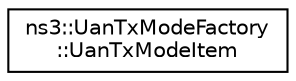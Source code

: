 digraph "Graphical Class Hierarchy"
{
 // LATEX_PDF_SIZE
  edge [fontname="Helvetica",fontsize="10",labelfontname="Helvetica",labelfontsize="10"];
  node [fontname="Helvetica",fontsize="10",shape=record];
  rankdir="LR";
  Node0 [label="ns3::UanTxModeFactory\l::UanTxModeItem",height=0.2,width=0.4,color="black", fillcolor="white", style="filled",URL="$structns3_1_1_uan_tx_mode_factory_1_1_uan_tx_mode_item.html",tooltip="Container for the UanTxMode properties."];
}
